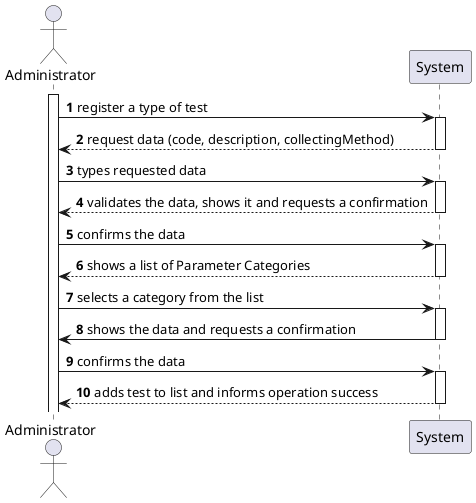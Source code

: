 @startuml
'https://plantuml.com/sequence-diagram

autonumber

actor "Administrator" as admin
activate admin

admin -> System ++: register a type of test
System -->  admin --: request data (code, description, collectingMethod)
admin ->  System ++: types requested data
System --> admin --: validates the data, shows it and requests a confirmation
admin -> System ++: confirms the data
System --> admin --: shows a list of Parameter Categories
admin -> System ++: selects a category from the list
System -> admin --: shows the data and requests a confirmation
admin -> System ++: confirms the data
System --> admin --: adds test to list and informs operation success

@enduml